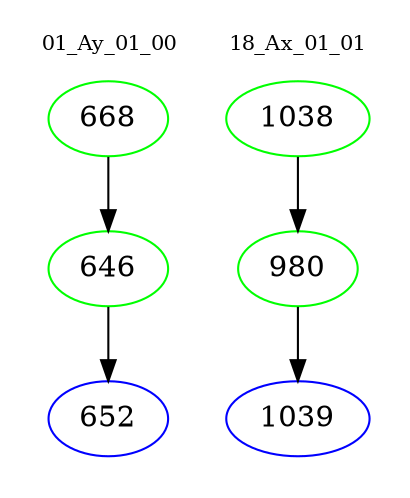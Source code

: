 digraph{
subgraph cluster_0 {
color = white
label = "01_Ay_01_00";
fontsize=10;
T0_668 [label="668", color="green"]
T0_668 -> T0_646 [color="black"]
T0_646 [label="646", color="green"]
T0_646 -> T0_652 [color="black"]
T0_652 [label="652", color="blue"]
}
subgraph cluster_1 {
color = white
label = "18_Ax_01_01";
fontsize=10;
T1_1038 [label="1038", color="green"]
T1_1038 -> T1_980 [color="black"]
T1_980 [label="980", color="green"]
T1_980 -> T1_1039 [color="black"]
T1_1039 [label="1039", color="blue"]
}
}
